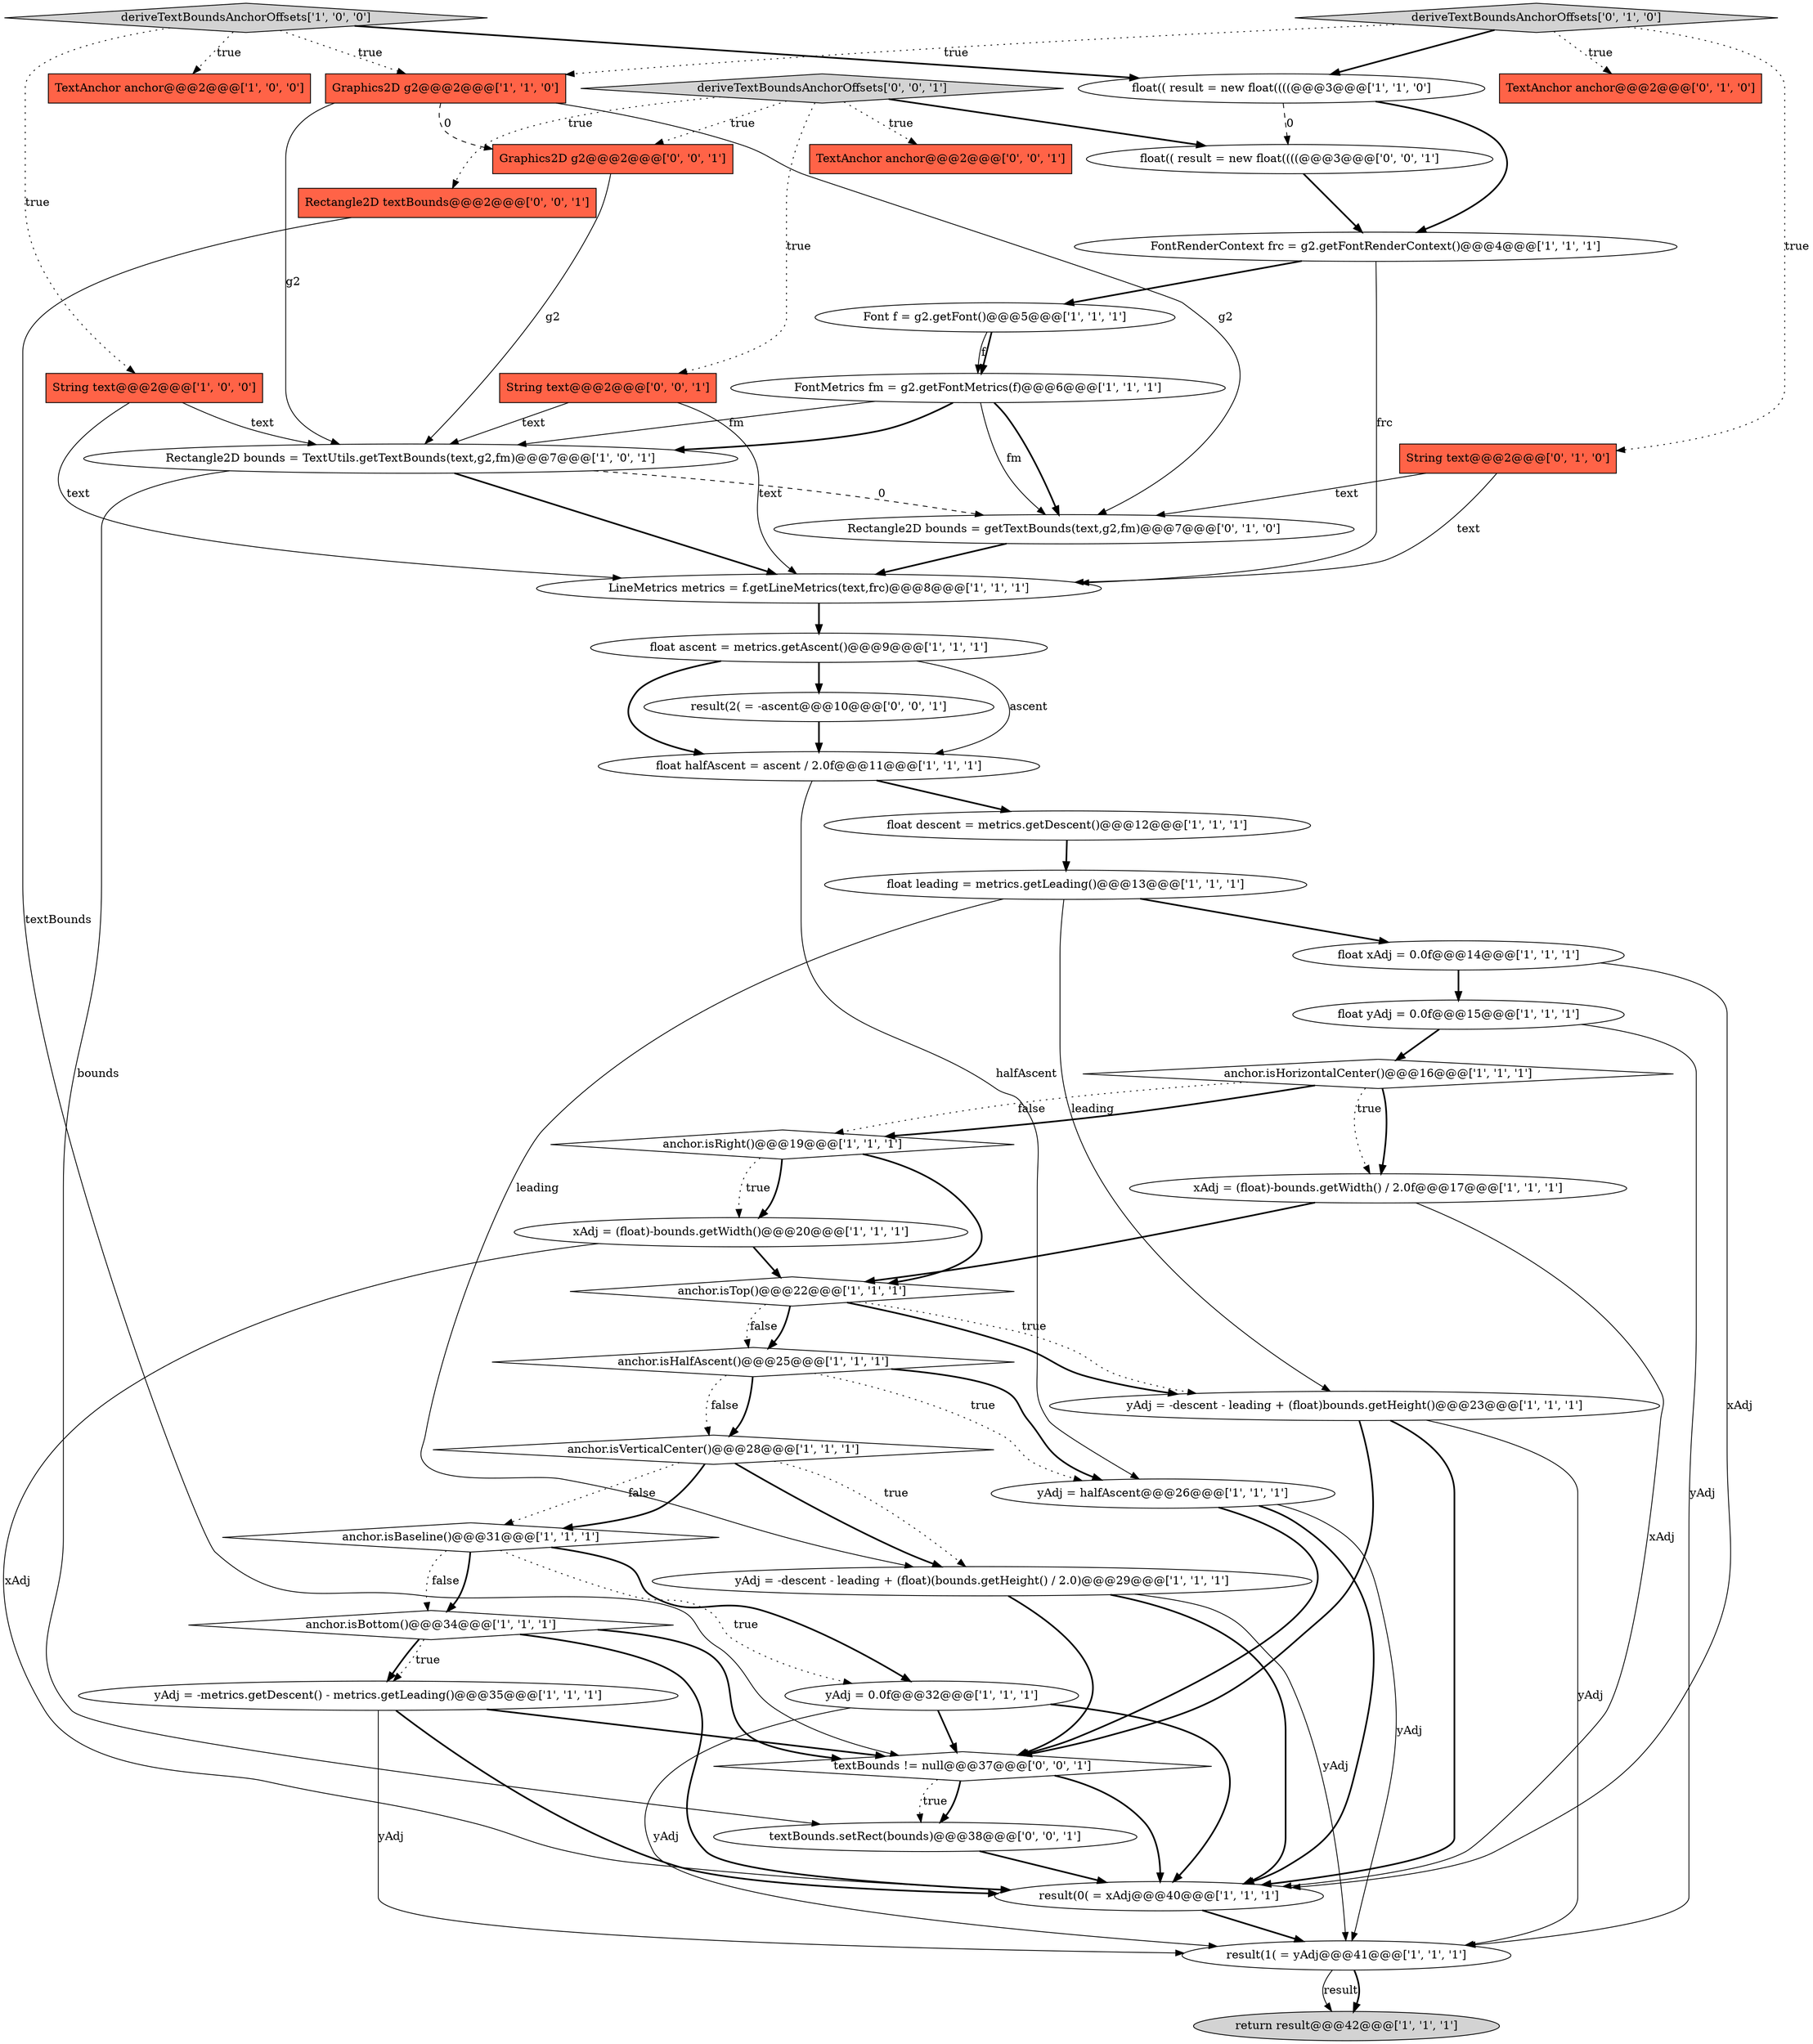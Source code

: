 digraph {
37 [style = filled, label = "result(2( = -ascent@@@10@@@['0', '0', '1']", fillcolor = white, shape = ellipse image = "AAA0AAABBB3BBB"];
18 [style = filled, label = "anchor.isVerticalCenter()@@@28@@@['1', '1', '1']", fillcolor = white, shape = diamond image = "AAA0AAABBB1BBB"];
5 [style = filled, label = "yAdj = -metrics.getDescent() - metrics.getLeading()@@@35@@@['1', '1', '1']", fillcolor = white, shape = ellipse image = "AAA0AAABBB1BBB"];
30 [style = filled, label = "return result@@@42@@@['1', '1', '1']", fillcolor = lightgray, shape = ellipse image = "AAA0AAABBB1BBB"];
34 [style = filled, label = "TextAnchor anchor@@@2@@@['0', '1', '0']", fillcolor = tomato, shape = box image = "AAA0AAABBB2BBB"];
45 [style = filled, label = "Graphics2D g2@@@2@@@['0', '0', '1']", fillcolor = tomato, shape = box image = "AAA0AAABBB3BBB"];
11 [style = filled, label = "yAdj = 0.0f@@@32@@@['1', '1', '1']", fillcolor = white, shape = ellipse image = "AAA0AAABBB1BBB"];
31 [style = filled, label = "anchor.isBottom()@@@34@@@['1', '1', '1']", fillcolor = white, shape = diamond image = "AAA0AAABBB1BBB"];
7 [style = filled, label = "yAdj = halfAscent@@@26@@@['1', '1', '1']", fillcolor = white, shape = ellipse image = "AAA0AAABBB1BBB"];
44 [style = filled, label = "String text@@@2@@@['0', '0', '1']", fillcolor = tomato, shape = box image = "AAA0AAABBB3BBB"];
3 [style = filled, label = "FontRenderContext frc = g2.getFontRenderContext()@@@4@@@['1', '1', '1']", fillcolor = white, shape = ellipse image = "AAA0AAABBB1BBB"];
8 [style = filled, label = "LineMetrics metrics = f.getLineMetrics(text,frc)@@@8@@@['1', '1', '1']", fillcolor = white, shape = ellipse image = "AAA0AAABBB1BBB"];
4 [style = filled, label = "float halfAscent = ascent / 2.0f@@@11@@@['1', '1', '1']", fillcolor = white, shape = ellipse image = "AAA0AAABBB1BBB"];
22 [style = filled, label = "float descent = metrics.getDescent()@@@12@@@['1', '1', '1']", fillcolor = white, shape = ellipse image = "AAA0AAABBB1BBB"];
27 [style = filled, label = "float ascent = metrics.getAscent()@@@9@@@['1', '1', '1']", fillcolor = white, shape = ellipse image = "AAA0AAABBB1BBB"];
43 [style = filled, label = "deriveTextBoundsAnchorOffsets['0', '0', '1']", fillcolor = lightgray, shape = diamond image = "AAA0AAABBB3BBB"];
9 [style = filled, label = "result(0( = xAdj@@@40@@@['1', '1', '1']", fillcolor = white, shape = ellipse image = "AAA0AAABBB1BBB"];
26 [style = filled, label = "FontMetrics fm = g2.getFontMetrics(f)@@@6@@@['1', '1', '1']", fillcolor = white, shape = ellipse image = "AAA0AAABBB1BBB"];
39 [style = filled, label = "float(( result = new float((((@@@3@@@['0', '0', '1']", fillcolor = white, shape = ellipse image = "AAA0AAABBB3BBB"];
28 [style = filled, label = "float(( result = new float((((@@@3@@@['1', '1', '0']", fillcolor = white, shape = ellipse image = "AAA0AAABBB1BBB"];
6 [style = filled, label = "yAdj = -descent - leading + (float)bounds.getHeight()@@@23@@@['1', '1', '1']", fillcolor = white, shape = ellipse image = "AAA0AAABBB1BBB"];
29 [style = filled, label = "anchor.isRight()@@@19@@@['1', '1', '1']", fillcolor = white, shape = diamond image = "AAA0AAABBB1BBB"];
35 [style = filled, label = "String text@@@2@@@['0', '1', '0']", fillcolor = tomato, shape = box image = "AAA0AAABBB2BBB"];
19 [style = filled, label = "Font f = g2.getFont()@@@5@@@['1', '1', '1']", fillcolor = white, shape = ellipse image = "AAA0AAABBB1BBB"];
12 [style = filled, label = "xAdj = (float)-bounds.getWidth()@@@20@@@['1', '1', '1']", fillcolor = white, shape = ellipse image = "AAA0AAABBB1BBB"];
38 [style = filled, label = "textBounds != null@@@37@@@['0', '0', '1']", fillcolor = white, shape = diamond image = "AAA0AAABBB3BBB"];
0 [style = filled, label = "yAdj = -descent - leading + (float)(bounds.getHeight() / 2.0)@@@29@@@['1', '1', '1']", fillcolor = white, shape = ellipse image = "AAA0AAABBB1BBB"];
23 [style = filled, label = "float leading = metrics.getLeading()@@@13@@@['1', '1', '1']", fillcolor = white, shape = ellipse image = "AAA0AAABBB1BBB"];
2 [style = filled, label = "anchor.isTop()@@@22@@@['1', '1', '1']", fillcolor = white, shape = diamond image = "AAA0AAABBB1BBB"];
1 [style = filled, label = "float yAdj = 0.0f@@@15@@@['1', '1', '1']", fillcolor = white, shape = ellipse image = "AAA0AAABBB1BBB"];
13 [style = filled, label = "anchor.isBaseline()@@@31@@@['1', '1', '1']", fillcolor = white, shape = diamond image = "AAA0AAABBB1BBB"];
41 [style = filled, label = "TextAnchor anchor@@@2@@@['0', '0', '1']", fillcolor = tomato, shape = box image = "AAA0AAABBB3BBB"];
16 [style = filled, label = "xAdj = (float)-bounds.getWidth() / 2.0f@@@17@@@['1', '1', '1']", fillcolor = white, shape = ellipse image = "AAA0AAABBB1BBB"];
40 [style = filled, label = "Rectangle2D textBounds@@@2@@@['0', '0', '1']", fillcolor = tomato, shape = box image = "AAA0AAABBB3BBB"];
17 [style = filled, label = "anchor.isHorizontalCenter()@@@16@@@['1', '1', '1']", fillcolor = white, shape = diamond image = "AAA0AAABBB1BBB"];
21 [style = filled, label = "float xAdj = 0.0f@@@14@@@['1', '1', '1']", fillcolor = white, shape = ellipse image = "AAA0AAABBB1BBB"];
24 [style = filled, label = "anchor.isHalfAscent()@@@25@@@['1', '1', '1']", fillcolor = white, shape = diamond image = "AAA0AAABBB1BBB"];
20 [style = filled, label = "TextAnchor anchor@@@2@@@['1', '0', '0']", fillcolor = tomato, shape = box image = "AAA0AAABBB1BBB"];
14 [style = filled, label = "result(1( = yAdj@@@41@@@['1', '1', '1']", fillcolor = white, shape = ellipse image = "AAA0AAABBB1BBB"];
33 [style = filled, label = "deriveTextBoundsAnchorOffsets['0', '1', '0']", fillcolor = lightgray, shape = diamond image = "AAA0AAABBB2BBB"];
10 [style = filled, label = "Rectangle2D bounds = TextUtils.getTextBounds(text,g2,fm)@@@7@@@['1', '0', '1']", fillcolor = white, shape = ellipse image = "AAA0AAABBB1BBB"];
42 [style = filled, label = "textBounds.setRect(bounds)@@@38@@@['0', '0', '1']", fillcolor = white, shape = ellipse image = "AAA0AAABBB3BBB"];
15 [style = filled, label = "deriveTextBoundsAnchorOffsets['1', '0', '0']", fillcolor = lightgray, shape = diamond image = "AAA0AAABBB1BBB"];
36 [style = filled, label = "Rectangle2D bounds = getTextBounds(text,g2,fm)@@@7@@@['0', '1', '0']", fillcolor = white, shape = ellipse image = "AAA1AAABBB2BBB"];
25 [style = filled, label = "String text@@@2@@@['1', '0', '0']", fillcolor = tomato, shape = box image = "AAA0AAABBB1BBB"];
32 [style = filled, label = "Graphics2D g2@@@2@@@['1', '1', '0']", fillcolor = tomato, shape = box image = "AAA0AAABBB1BBB"];
28->3 [style = bold, label=""];
43->41 [style = dotted, label="true"];
19->26 [style = solid, label="f"];
18->13 [style = dotted, label="false"];
12->9 [style = solid, label="xAdj"];
13->31 [style = dotted, label="false"];
1->14 [style = solid, label="yAdj"];
44->10 [style = solid, label="text"];
33->32 [style = dotted, label="true"];
0->14 [style = solid, label="yAdj"];
18->13 [style = bold, label=""];
4->22 [style = bold, label=""];
15->32 [style = dotted, label="true"];
27->4 [style = solid, label="ascent"];
43->39 [style = bold, label=""];
29->12 [style = dotted, label="true"];
13->11 [style = bold, label=""];
21->9 [style = solid, label="xAdj"];
37->4 [style = bold, label=""];
15->20 [style = dotted, label="true"];
1->17 [style = bold, label=""];
38->42 [style = bold, label=""];
36->8 [style = bold, label=""];
9->14 [style = bold, label=""];
43->40 [style = dotted, label="true"];
17->29 [style = dotted, label="false"];
29->12 [style = bold, label=""];
35->36 [style = solid, label="text"];
15->25 [style = dotted, label="true"];
5->38 [style = bold, label=""];
5->14 [style = solid, label="yAdj"];
17->16 [style = bold, label=""];
28->39 [style = dashed, label="0"];
6->14 [style = solid, label="yAdj"];
26->36 [style = bold, label=""];
24->7 [style = bold, label=""];
7->9 [style = bold, label=""];
10->36 [style = dashed, label="0"];
6->38 [style = bold, label=""];
16->9 [style = solid, label="xAdj"];
11->14 [style = solid, label="yAdj"];
0->38 [style = bold, label=""];
13->31 [style = bold, label=""];
14->30 [style = solid, label="result"];
8->27 [style = bold, label=""];
38->9 [style = bold, label=""];
23->21 [style = bold, label=""];
16->2 [style = bold, label=""];
14->30 [style = bold, label=""];
33->35 [style = dotted, label="true"];
19->26 [style = bold, label=""];
31->5 [style = bold, label=""];
26->36 [style = solid, label="fm"];
2->24 [style = bold, label=""];
10->42 [style = solid, label="bounds"];
35->8 [style = solid, label="text"];
32->36 [style = solid, label="g2"];
17->16 [style = dotted, label="true"];
2->24 [style = dotted, label="false"];
29->2 [style = bold, label=""];
24->7 [style = dotted, label="true"];
12->2 [style = bold, label=""];
13->11 [style = dotted, label="true"];
10->8 [style = bold, label=""];
27->37 [style = bold, label=""];
11->38 [style = bold, label=""];
7->14 [style = solid, label="yAdj"];
18->0 [style = dotted, label="true"];
3->19 [style = bold, label=""];
33->34 [style = dotted, label="true"];
45->10 [style = solid, label="g2"];
4->7 [style = solid, label="halfAscent"];
2->6 [style = bold, label=""];
21->1 [style = bold, label=""];
43->45 [style = dotted, label="true"];
38->42 [style = dotted, label="true"];
17->29 [style = bold, label=""];
31->38 [style = bold, label=""];
23->0 [style = solid, label="leading"];
7->38 [style = bold, label=""];
25->8 [style = solid, label="text"];
44->8 [style = solid, label="text"];
3->8 [style = solid, label="frc"];
24->18 [style = bold, label=""];
27->4 [style = bold, label=""];
31->9 [style = bold, label=""];
32->10 [style = solid, label="g2"];
0->9 [style = bold, label=""];
23->6 [style = solid, label="leading"];
11->9 [style = bold, label=""];
2->6 [style = dotted, label="true"];
26->10 [style = bold, label=""];
5->9 [style = bold, label=""];
33->28 [style = bold, label=""];
6->9 [style = bold, label=""];
32->45 [style = dashed, label="0"];
15->28 [style = bold, label=""];
25->10 [style = solid, label="text"];
40->38 [style = solid, label="textBounds"];
24->18 [style = dotted, label="false"];
42->9 [style = bold, label=""];
39->3 [style = bold, label=""];
22->23 [style = bold, label=""];
43->44 [style = dotted, label="true"];
26->10 [style = solid, label="fm"];
31->5 [style = dotted, label="true"];
18->0 [style = bold, label=""];
}
